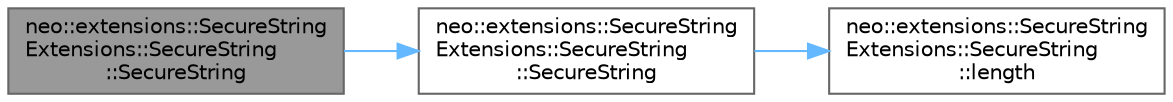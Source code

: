 digraph "neo::extensions::SecureStringExtensions::SecureString::SecureString"
{
 // LATEX_PDF_SIZE
  bgcolor="transparent";
  edge [fontname=Helvetica,fontsize=10,labelfontname=Helvetica,labelfontsize=10];
  node [fontname=Helvetica,fontsize=10,shape=box,height=0.2,width=0.4];
  rankdir="LR";
  Node1 [id="Node000001",label="neo::extensions::SecureString\lExtensions::SecureString\l::SecureString",height=0.2,width=0.4,color="gray40", fillcolor="grey60", style="filled", fontcolor="black",tooltip="Move constructor."];
  Node1 -> Node2 [id="edge3_Node000001_Node000002",color="steelblue1",style="solid",tooltip=" "];
  Node2 [id="Node000002",label="neo::extensions::SecureString\lExtensions::SecureString\l::SecureString",height=0.2,width=0.4,color="grey40", fillcolor="white", style="filled",URL="$classneo_1_1extensions_1_1_secure_string_extensions_1_1_secure_string.html#a1e0006aa99b16cb0b4196536d98c5623",tooltip="Construct from regular string."];
  Node2 -> Node3 [id="edge4_Node000002_Node000003",color="steelblue1",style="solid",tooltip=" "];
  Node3 [id="Node000003",label="neo::extensions::SecureString\lExtensions::SecureString\l::length",height=0.2,width=0.4,color="grey40", fillcolor="white", style="filled",URL="$classneo_1_1extensions_1_1_secure_string_extensions_1_1_secure_string.html#a46898ed69b135555960f5771ca144ba8",tooltip="Get length of string."];
}
